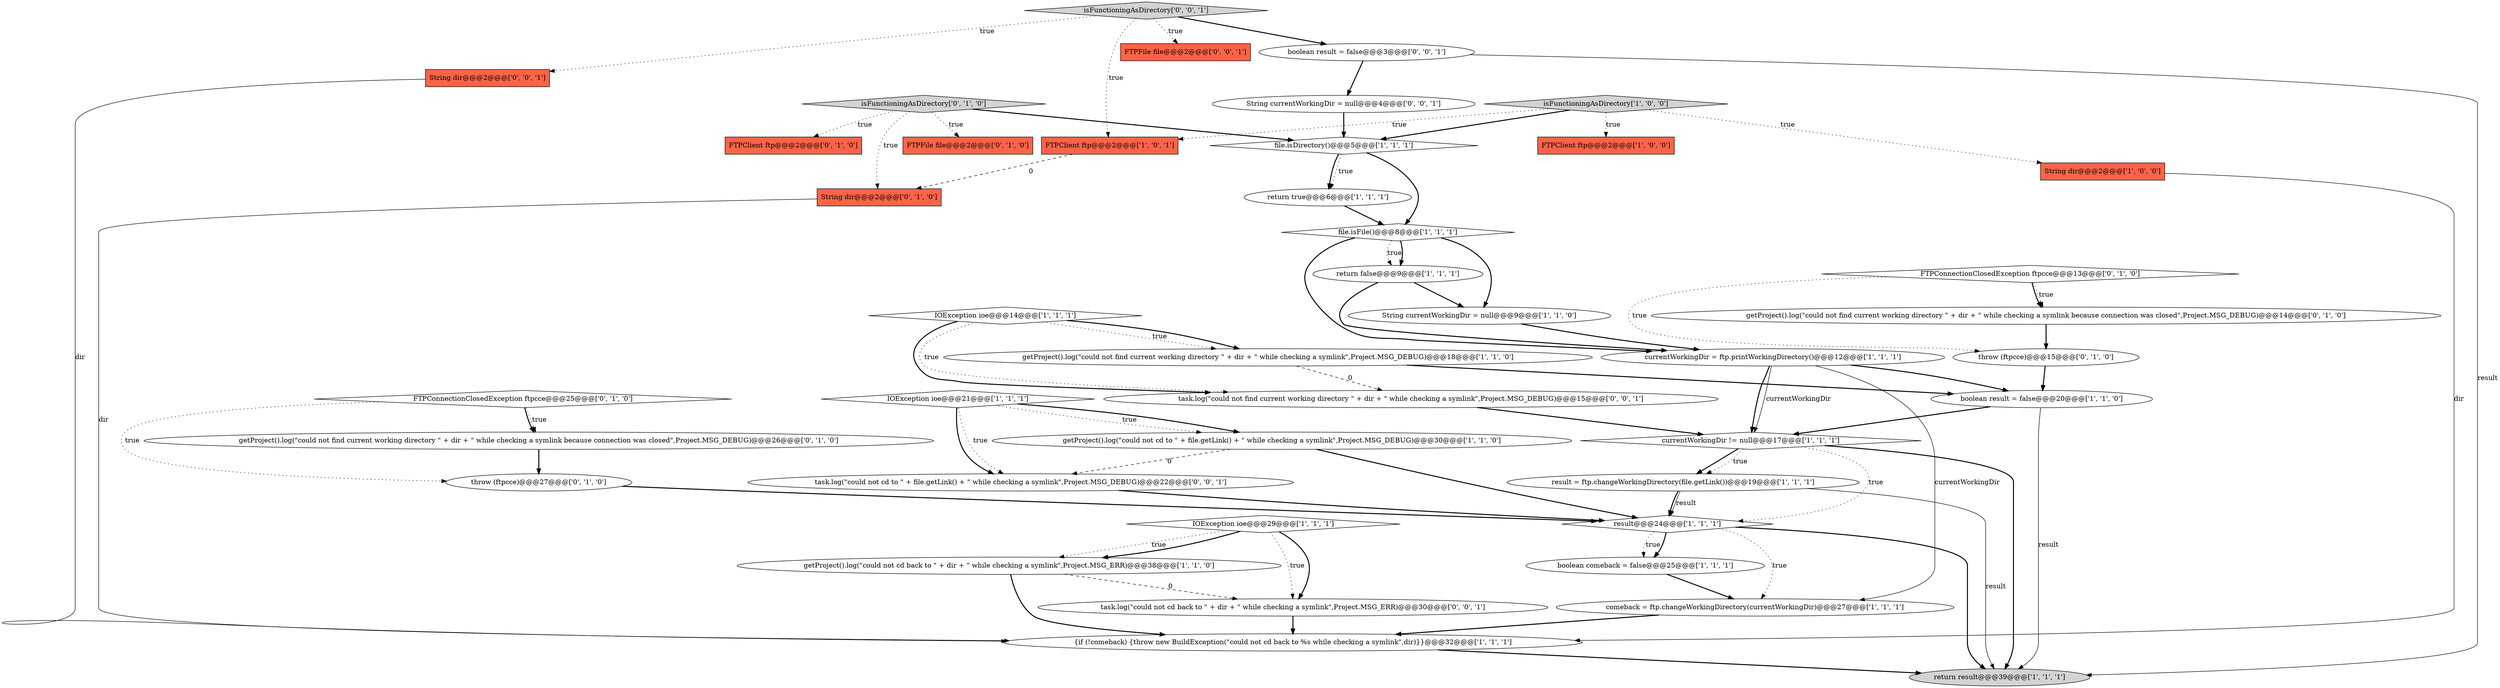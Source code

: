 digraph {
8 [style = filled, label = "return false@@@9@@@['1', '1', '1']", fillcolor = white, shape = ellipse image = "AAA0AAABBB1BBB"];
23 [style = filled, label = "boolean result = false@@@20@@@['1', '1', '0']", fillcolor = white, shape = ellipse image = "AAA0AAABBB1BBB"];
22 [style = filled, label = "boolean comeback = false@@@25@@@['1', '1', '1']", fillcolor = white, shape = ellipse image = "AAA0AAABBB1BBB"];
12 [style = filled, label = "IOException ioe@@@29@@@['1', '1', '1']", fillcolor = white, shape = diamond image = "AAA0AAABBB1BBB"];
41 [style = filled, label = "task.log(\"could not cd to \" + file.getLink() + \" while checking a symlink\",Project.MSG_DEBUG)@@@22@@@['0', '0', '1']", fillcolor = white, shape = ellipse image = "AAA0AAABBB3BBB"];
2 [style = filled, label = "FTPClient ftp@@@2@@@['1', '0', '0']", fillcolor = tomato, shape = box image = "AAA0AAABBB1BBB"];
19 [style = filled, label = "currentWorkingDir = ftp.printWorkingDirectory()@@@12@@@['1', '1', '1']", fillcolor = white, shape = ellipse image = "AAA0AAABBB1BBB"];
5 [style = filled, label = "getProject().log(\"could not cd back to \" + dir + \" while checking a symlink\",Project.MSG_ERR)@@@38@@@['1', '1', '0']", fillcolor = white, shape = ellipse image = "AAA0AAABBB1BBB"];
13 [style = filled, label = "getProject().log(\"could not find current working directory \" + dir + \" while checking a symlink\",Project.MSG_DEBUG)@@@18@@@['1', '1', '0']", fillcolor = white, shape = ellipse image = "AAA0AAABBB1BBB"];
21 [style = filled, label = "isFunctioningAsDirectory['1', '0', '0']", fillcolor = lightgray, shape = diamond image = "AAA0AAABBB1BBB"];
35 [style = filled, label = "task.log(\"could not find current working directory \" + dir + \" while checking a symlink\",Project.MSG_DEBUG)@@@15@@@['0', '0', '1']", fillcolor = white, shape = ellipse image = "AAA0AAABBB3BBB"];
34 [style = filled, label = "task.log(\"could not cd back to \" + dir + \" while checking a symlink\",Project.MSG_ERR)@@@30@@@['0', '0', '1']", fillcolor = white, shape = ellipse image = "AAA0AAABBB3BBB"];
29 [style = filled, label = "FTPFile file@@@2@@@['0', '1', '0']", fillcolor = tomato, shape = box image = "AAA0AAABBB2BBB"];
14 [style = filled, label = "{if (!comeback) {throw new BuildException(\"could not cd back to %s while checking a symlink\",dir)}}@@@32@@@['1', '1', '1']", fillcolor = white, shape = ellipse image = "AAA0AAABBB1BBB"];
26 [style = filled, label = "getProject().log(\"could not find current working directory \" + dir + \" while checking a symlink because connection was closed\",Project.MSG_DEBUG)@@@14@@@['0', '1', '0']", fillcolor = white, shape = ellipse image = "AAA1AAABBB2BBB"];
31 [style = filled, label = "FTPClient ftp@@@2@@@['0', '1', '0']", fillcolor = tomato, shape = box image = "AAA0AAABBB2BBB"];
36 [style = filled, label = "isFunctioningAsDirectory['0', '0', '1']", fillcolor = lightgray, shape = diamond image = "AAA0AAABBB3BBB"];
25 [style = filled, label = "isFunctioningAsDirectory['0', '1', '0']", fillcolor = lightgray, shape = diamond image = "AAA0AAABBB2BBB"];
38 [style = filled, label = "boolean result = false@@@3@@@['0', '0', '1']", fillcolor = white, shape = ellipse image = "AAA0AAABBB3BBB"];
33 [style = filled, label = "throw (ftpcce)@@@27@@@['0', '1', '0']", fillcolor = white, shape = ellipse image = "AAA1AAABBB2BBB"];
3 [style = filled, label = "FTPClient ftp@@@2@@@['1', '0', '1']", fillcolor = tomato, shape = box image = "AAA0AAABBB1BBB"];
20 [style = filled, label = "String currentWorkingDir = null@@@9@@@['1', '1', '0']", fillcolor = white, shape = ellipse image = "AAA0AAABBB1BBB"];
28 [style = filled, label = "getProject().log(\"could not find current working directory \" + dir + \" while checking a symlink because connection was closed\",Project.MSG_DEBUG)@@@26@@@['0', '1', '0']", fillcolor = white, shape = ellipse image = "AAA1AAABBB2BBB"];
32 [style = filled, label = "String dir@@@2@@@['0', '1', '0']", fillcolor = tomato, shape = box image = "AAA1AAABBB2BBB"];
1 [style = filled, label = "IOException ioe@@@14@@@['1', '1', '1']", fillcolor = white, shape = diamond image = "AAA0AAABBB1BBB"];
39 [style = filled, label = "String currentWorkingDir = null@@@4@@@['0', '0', '1']", fillcolor = white, shape = ellipse image = "AAA0AAABBB3BBB"];
9 [style = filled, label = "result@@@24@@@['1', '1', '1']", fillcolor = white, shape = diamond image = "AAA0AAABBB1BBB"];
18 [style = filled, label = "file.isFile()@@@8@@@['1', '1', '1']", fillcolor = white, shape = diamond image = "AAA0AAABBB1BBB"];
17 [style = filled, label = "IOException ioe@@@21@@@['1', '1', '1']", fillcolor = white, shape = diamond image = "AAA0AAABBB1BBB"];
10 [style = filled, label = "getProject().log(\"could not cd to \" + file.getLink() + \" while checking a symlink\",Project.MSG_DEBUG)@@@30@@@['1', '1', '0']", fillcolor = white, shape = ellipse image = "AAA0AAABBB1BBB"];
11 [style = filled, label = "result = ftp.changeWorkingDirectory(file.getLink())@@@19@@@['1', '1', '1']", fillcolor = white, shape = ellipse image = "AAA0AAABBB1BBB"];
0 [style = filled, label = "String dir@@@2@@@['1', '0', '0']", fillcolor = tomato, shape = box image = "AAA0AAABBB1BBB"];
6 [style = filled, label = "return result@@@39@@@['1', '1', '1']", fillcolor = lightgray, shape = ellipse image = "AAA0AAABBB1BBB"];
24 [style = filled, label = "throw (ftpcce)@@@15@@@['0', '1', '0']", fillcolor = white, shape = ellipse image = "AAA1AAABBB2BBB"];
16 [style = filled, label = "comeback = ftp.changeWorkingDirectory(currentWorkingDir)@@@27@@@['1', '1', '1']", fillcolor = white, shape = ellipse image = "AAA0AAABBB1BBB"];
27 [style = filled, label = "FTPConnectionClosedException ftpcce@@@13@@@['0', '1', '0']", fillcolor = white, shape = diamond image = "AAA1AAABBB2BBB"];
7 [style = filled, label = "file.isDirectory()@@@5@@@['1', '1', '1']", fillcolor = white, shape = diamond image = "AAA0AAABBB1BBB"];
4 [style = filled, label = "currentWorkingDir != null@@@17@@@['1', '1', '1']", fillcolor = white, shape = diamond image = "AAA0AAABBB1BBB"];
15 [style = filled, label = "return true@@@6@@@['1', '1', '1']", fillcolor = white, shape = ellipse image = "AAA0AAABBB1BBB"];
37 [style = filled, label = "FTPFile file@@@2@@@['0', '0', '1']", fillcolor = tomato, shape = box image = "AAA0AAABBB3BBB"];
40 [style = filled, label = "String dir@@@2@@@['0', '0', '1']", fillcolor = tomato, shape = box image = "AAA0AAABBB3BBB"];
30 [style = filled, label = "FTPConnectionClosedException ftpcce@@@25@@@['0', '1', '0']", fillcolor = white, shape = diamond image = "AAA1AAABBB2BBB"];
9->22 [style = dotted, label="true"];
23->6 [style = solid, label="result"];
21->0 [style = dotted, label="true"];
11->6 [style = solid, label="result"];
9->22 [style = bold, label=""];
4->6 [style = bold, label=""];
5->14 [style = bold, label=""];
26->24 [style = bold, label=""];
0->14 [style = solid, label="dir"];
36->3 [style = dotted, label="true"];
30->28 [style = dotted, label="true"];
18->20 [style = bold, label=""];
17->41 [style = dotted, label="true"];
35->4 [style = bold, label=""];
24->23 [style = bold, label=""];
15->18 [style = bold, label=""];
30->33 [style = dotted, label="true"];
10->9 [style = bold, label=""];
25->29 [style = dotted, label="true"];
40->14 [style = solid, label="dir"];
7->18 [style = bold, label=""];
12->34 [style = dotted, label="true"];
13->23 [style = bold, label=""];
4->11 [style = bold, label=""];
18->8 [style = dotted, label="true"];
17->10 [style = bold, label=""];
22->16 [style = bold, label=""];
21->3 [style = dotted, label="true"];
19->16 [style = solid, label="currentWorkingDir"];
4->11 [style = dotted, label="true"];
25->7 [style = bold, label=""];
11->9 [style = bold, label=""];
3->32 [style = dashed, label="0"];
12->34 [style = bold, label=""];
21->2 [style = dotted, label="true"];
25->32 [style = dotted, label="true"];
19->23 [style = bold, label=""];
27->26 [style = dotted, label="true"];
25->31 [style = dotted, label="true"];
5->34 [style = dashed, label="0"];
1->35 [style = dotted, label="true"];
12->5 [style = dotted, label="true"];
20->19 [style = bold, label=""];
9->6 [style = bold, label=""];
19->4 [style = solid, label="currentWorkingDir"];
39->7 [style = bold, label=""];
12->5 [style = bold, label=""];
36->37 [style = dotted, label="true"];
17->10 [style = dotted, label="true"];
11->9 [style = solid, label="result"];
1->13 [style = dotted, label="true"];
28->33 [style = bold, label=""];
7->15 [style = dotted, label="true"];
18->19 [style = bold, label=""];
16->14 [style = bold, label=""];
1->35 [style = bold, label=""];
27->26 [style = bold, label=""];
10->41 [style = dashed, label="0"];
14->6 [style = bold, label=""];
21->7 [style = bold, label=""];
9->16 [style = dotted, label="true"];
33->9 [style = bold, label=""];
19->4 [style = bold, label=""];
41->9 [style = bold, label=""];
30->28 [style = bold, label=""];
4->9 [style = dotted, label="true"];
7->15 [style = bold, label=""];
36->38 [style = bold, label=""];
18->8 [style = bold, label=""];
32->14 [style = solid, label="dir"];
13->35 [style = dashed, label="0"];
23->4 [style = bold, label=""];
34->14 [style = bold, label=""];
17->41 [style = bold, label=""];
8->20 [style = bold, label=""];
38->6 [style = solid, label="result"];
36->40 [style = dotted, label="true"];
8->19 [style = bold, label=""];
27->24 [style = dotted, label="true"];
1->13 [style = bold, label=""];
38->39 [style = bold, label=""];
}
